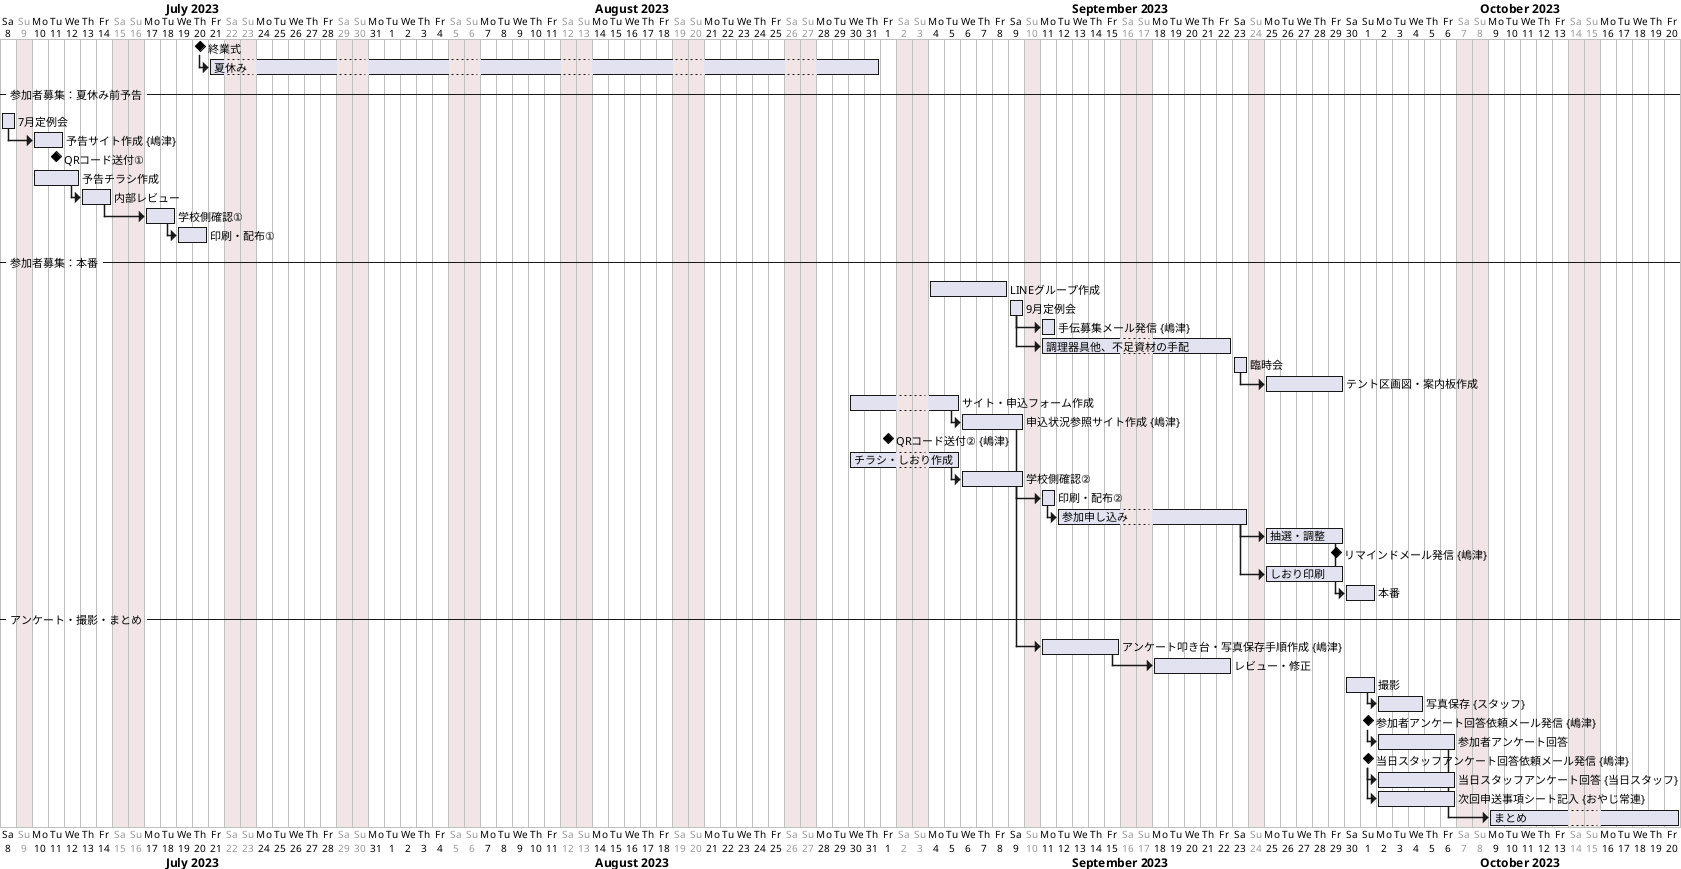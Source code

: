 @startgantt
project starts the 2023/07/08
saturday are closed
sunday are closed
2023/07/08 is open
2023/09/09 is open
2023/09/23 is open
2023/09/30 is open
2023/10/01 is open
hide ressources footbox

[終業式] happens 2023/07/20
[夏休み] starts at [終業式]'s end and ends 2023/08/31

-- 参加者募集：夏休み前予告 --
[7月定例会] starts 2023/07/08 and ends 2023/07/08
then [予告サイト作成] as [site] on {嶋津} lasts 2 days
[QRコード送付①] happens at [site]'s end
[予告チラシ作成] starts 2023-07-10 and lasts 3 days
then [内部レビュー] lasts 2 days
then [学校側確認①] lasts 2 days
then [印刷・配布①] ends 2023-07-20

-- 参加者募集：本番 --
[LINEグループ作成] starts 2023/9/2 and lasts 1 weeks
[9月定例会] starts 2023/9/9 and lasts 1 days
[手伝募集メール発信] on {嶋津} starts at [9月定例会]'s end and lasts 1 days
[調理器具他、不足資材の手配] starts at [9月定例会]'s end and lasts 2 weeks
[臨時会] starts 2023/9/23 and lasts 1 days
then [テント区画図・案内板作成] lasts 1 weeks
[サイト・申込フォーム作成] starts 2023/08/30 and lasts 5 days
then [申込状況参照サイト作成] on {嶋津} lasts 4 days
[QRコード送付②] on {嶋津} happens 2023/09/01
[チラシ・しおり作成] starts 2023/08/30 and lasts 5 days
then [学校側確認②] lasts 4 days
then [印刷・配布②] lasts 1 days
[参加申し込み] starts at [印刷・配布②]'s end and lasts 2 weeks
[抽選・調整] starts at [参加申し込み]'s end and lasts 1 weeks
[リマインドメール発信] on {嶋津} happens 2023/09/29
[しおり印刷] starts at [参加申し込み]'s end and ends 2023/09/29
[本番] starts at [抽選・調整]'s end and ends 2023/10/01

-- アンケート・撮影・まとめ --
[アンケート叩き台・写真保存手順作成] on {嶋津} starts at [申込状況参照サイト作成]'s end and lasts 5 days
then [レビュー・修正] lasts 5 days
[撮影] starts 2023/09/30 and ends 2023/10/01
then [写真保存] on {スタッフ} lasts 3 days
[参加者アンケート回答依頼メール発信] on {嶋津} happens 2023/10/01
then [参加者アンケート回答] lasts 5 days
[当日スタッフアンケート回答依頼メール発信] on {嶋津} happens 2023/10/01
then [当日スタッフアンケート回答] on {当日スタッフ} lasts 5 days
[次回申送事項シート記入] on {おやじ常連} starts at [当日スタッフアンケート回答依頼メール発信]'s end and lasts 5 days
[まとめ] starts at [参加者アンケート回答]'s end and lasts 10 days

@endgantt